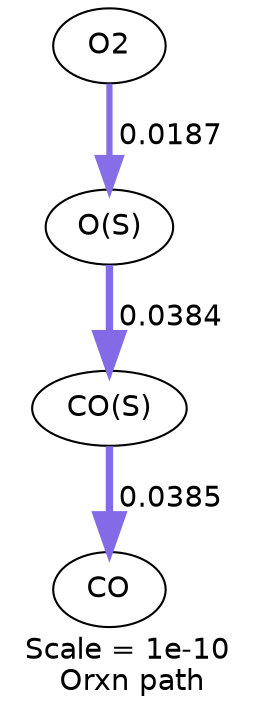 digraph reaction_paths {
center=1;
s4 -> s12[fontname="Helvetica", style="setlinewidth(3)", arrowsize=1.5, color="0.7, 0.519, 0.9"
, label=" 0.0187"];
s12 -> s11[fontname="Helvetica", style="setlinewidth(3.54)", arrowsize=1.77, color="0.7, 0.538, 0.9"
, label=" 0.0384"];
s11 -> s8[fontname="Helvetica", style="setlinewidth(3.54)", arrowsize=1.77, color="0.7, 0.538, 0.9"
, label=" 0.0385"];
s4 [ fontname="Helvetica", label="O2"];
s8 [ fontname="Helvetica", label="CO"];
s11 [ fontname="Helvetica", label="CO(S)"];
s12 [ fontname="Helvetica", label="O(S)"];
 label = "Scale = 1e-10\l Orxn path";
 fontname = "Helvetica";
}
